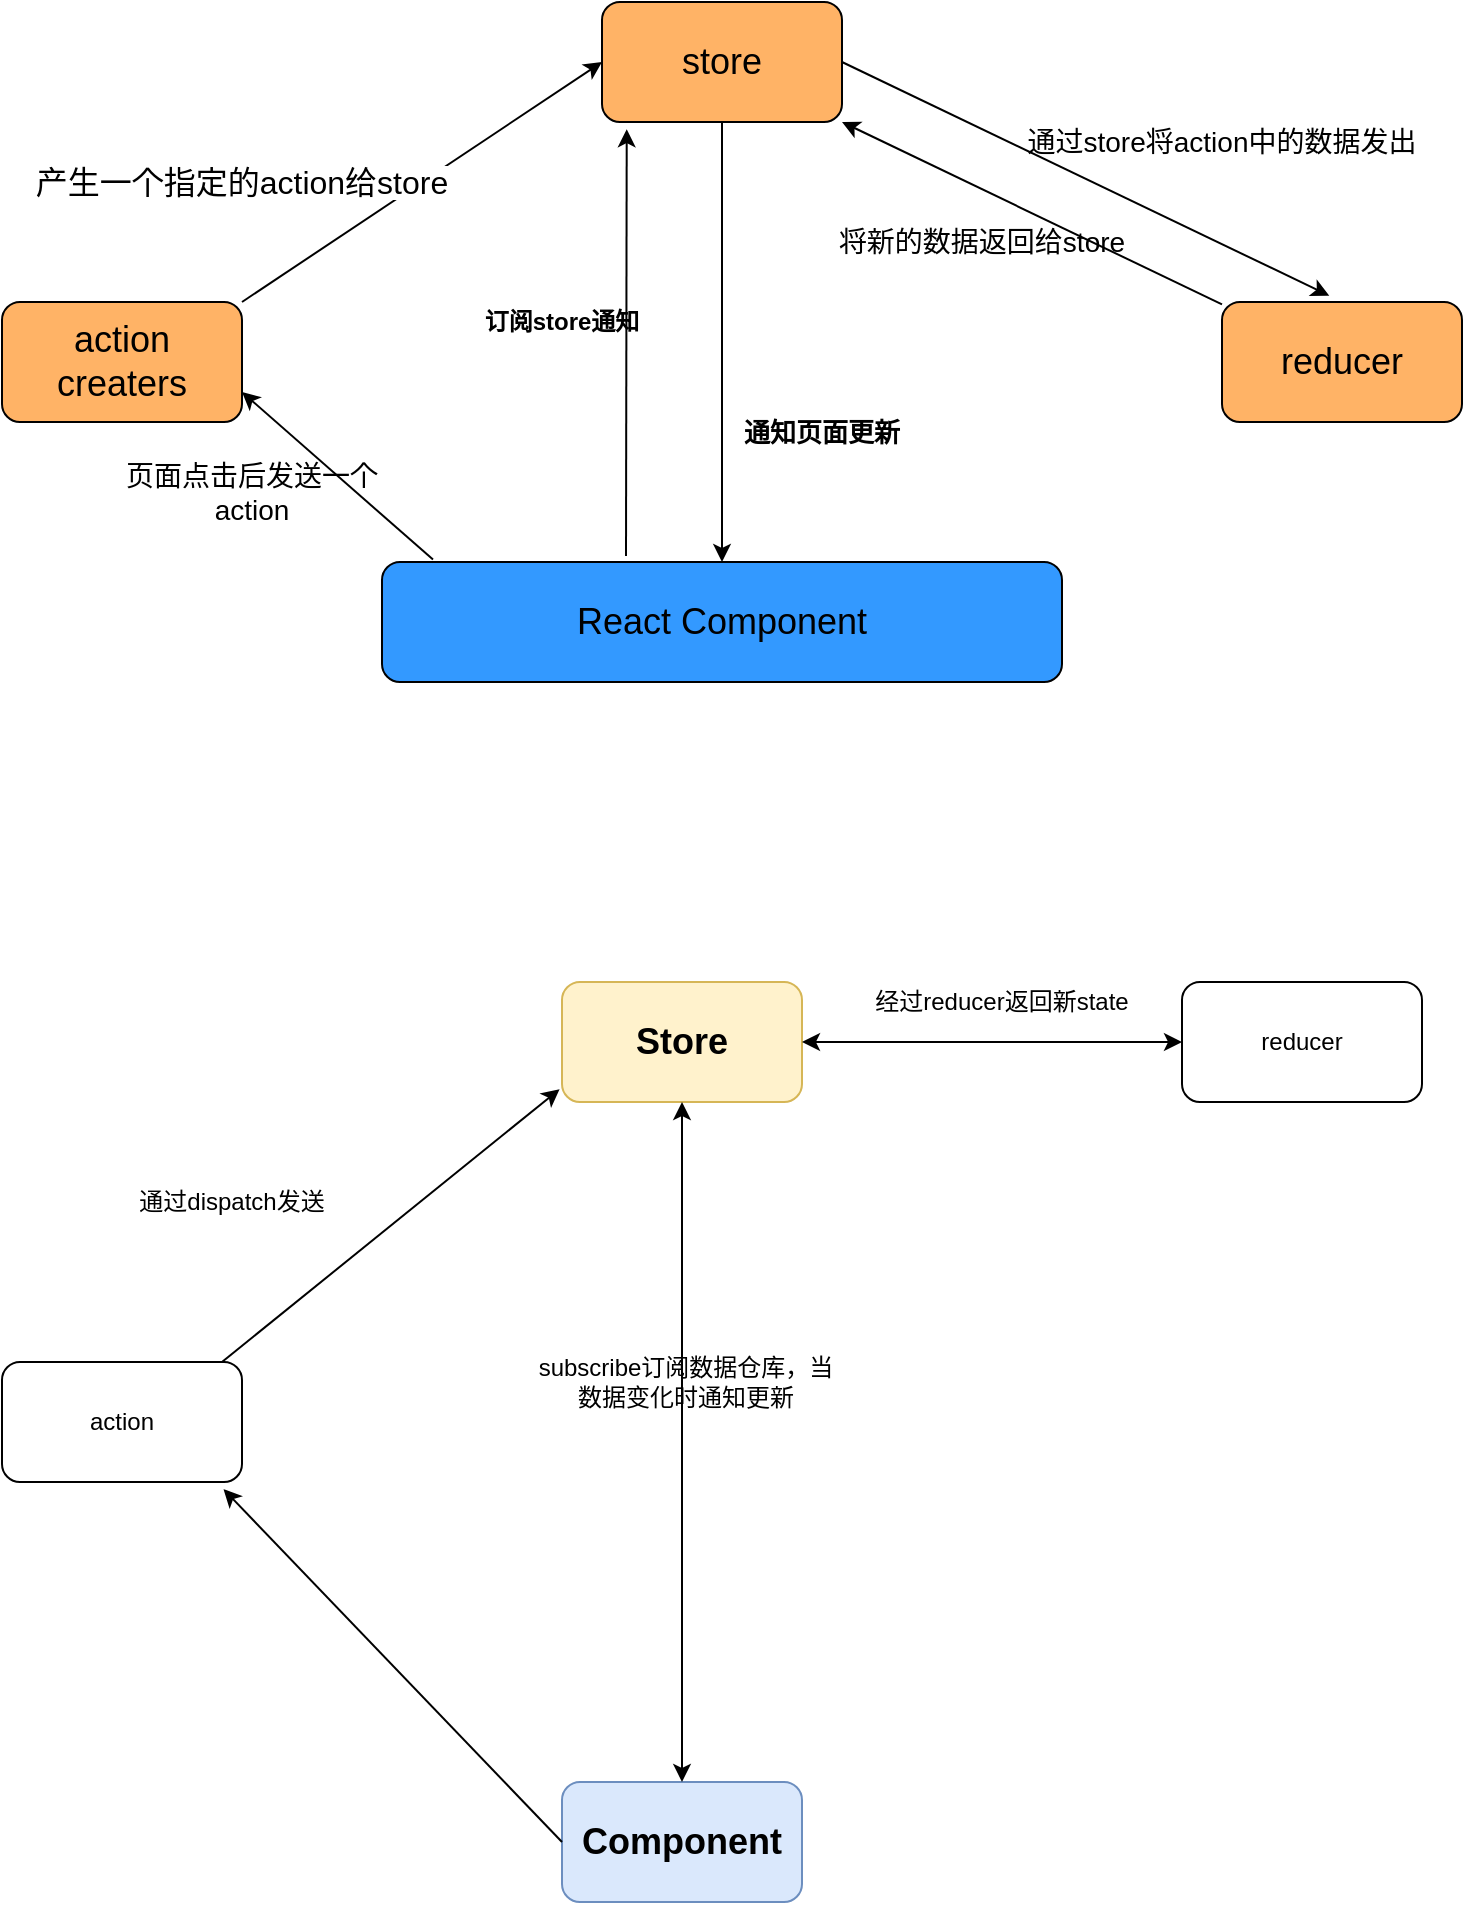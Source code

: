 <mxfile version="13.9.9" type="device"><diagram id="Xz2xjui_0wkhePZnKXxU" name="第 1 页"><mxGraphModel dx="1038" dy="607" grid="1" gridSize="10" guides="1" tooltips="1" connect="1" arrows="1" fold="1" page="1" pageScale="1" pageWidth="827" pageHeight="1169" math="0" shadow="0"><root><mxCell id="0"/><mxCell id="1" parent="0"/><mxCell id="25zhR3NLQz2KMZsxc6Qu-1" value="&lt;font style=&quot;font-size: 18px ; background-color: rgb(255 , 179 , 102)&quot;&gt;store&lt;/font&gt;" style="rounded=1;whiteSpace=wrap;html=1;fillColor=#FFB366;" parent="1" vertex="1"><mxGeometry x="360" y="160" width="120" height="60" as="geometry"/></mxCell><mxCell id="25zhR3NLQz2KMZsxc6Qu-2" value="&lt;font style=&quot;font-size: 18px&quot;&gt;React Component&lt;/font&gt;" style="rounded=1;whiteSpace=wrap;html=1;fillColor=#3399FF;" parent="1" vertex="1"><mxGeometry x="250" y="440" width="340" height="60" as="geometry"/></mxCell><mxCell id="25zhR3NLQz2KMZsxc6Qu-3" value="&lt;font style=&quot;font-size: 18px&quot;&gt;action creaters&lt;/font&gt;" style="rounded=1;whiteSpace=wrap;html=1;fillColor=#FFB366;" parent="1" vertex="1"><mxGeometry x="60" y="310" width="120" height="60" as="geometry"/></mxCell><mxCell id="25zhR3NLQz2KMZsxc6Qu-4" value="&lt;font style=&quot;font-size: 18px&quot;&gt;reducer&lt;/font&gt;" style="rounded=1;whiteSpace=wrap;html=1;fillColor=#FFB366;" parent="1" vertex="1"><mxGeometry x="670" y="310" width="120" height="60" as="geometry"/></mxCell><mxCell id="_jhhz5P9eS5bWOl4OTG7-1" value="" style="endArrow=classic;html=1;entryX=1;entryY=0.75;entryDx=0;entryDy=0;exitX=0.075;exitY=-0.02;exitDx=0;exitDy=0;exitPerimeter=0;" edge="1" parent="1" source="25zhR3NLQz2KMZsxc6Qu-2" target="25zhR3NLQz2KMZsxc6Qu-3"><mxGeometry width="50" height="50" relative="1" as="geometry"><mxPoint x="260" y="430" as="sourcePoint"/><mxPoint x="310" y="380" as="targetPoint"/></mxGeometry></mxCell><mxCell id="_jhhz5P9eS5bWOl4OTG7-2" value="&lt;font style=&quot;font-size: 14px&quot;&gt;页面点击后发送一个action&lt;/font&gt;" style="text;html=1;strokeColor=none;fillColor=none;align=center;verticalAlign=middle;whiteSpace=wrap;rounded=0;strokeWidth=4;" vertex="1" parent="1"><mxGeometry x="110" y="380" width="150" height="50" as="geometry"/></mxCell><mxCell id="_jhhz5P9eS5bWOl4OTG7-5" value="" style="endArrow=classic;html=1;entryX=0;entryY=0.5;entryDx=0;entryDy=0;exitX=1;exitY=0;exitDx=0;exitDy=0;" edge="1" parent="1" source="25zhR3NLQz2KMZsxc6Qu-3" target="25zhR3NLQz2KMZsxc6Qu-1"><mxGeometry width="50" height="50" relative="1" as="geometry"><mxPoint x="190" y="280" as="sourcePoint"/><mxPoint x="240" y="230" as="targetPoint"/></mxGeometry></mxCell><mxCell id="_jhhz5P9eS5bWOl4OTG7-7" value="&lt;span style=&quot;font-size: 16px ; background-color: rgb(255 , 255 , 255)&quot;&gt;产生一个指定的action给store&lt;/span&gt;" style="text;html=1;strokeColor=none;fillColor=none;align=center;verticalAlign=middle;whiteSpace=wrap;rounded=0;" vertex="1" parent="1"><mxGeometry x="70" y="240" width="220" height="20" as="geometry"/></mxCell><mxCell id="_jhhz5P9eS5bWOl4OTG7-8" value="" style="endArrow=classic;html=1;exitX=1;exitY=0.5;exitDx=0;exitDy=0;entryX=0.447;entryY=-0.053;entryDx=0;entryDy=0;entryPerimeter=0;" edge="1" parent="1" source="25zhR3NLQz2KMZsxc6Qu-1" target="25zhR3NLQz2KMZsxc6Qu-4"><mxGeometry width="50" height="50" relative="1" as="geometry"><mxPoint x="510" y="220" as="sourcePoint"/><mxPoint x="680" y="300" as="targetPoint"/></mxGeometry></mxCell><mxCell id="_jhhz5P9eS5bWOl4OTG7-9" value="&lt;font style=&quot;font-size: 14px&quot;&gt;通过store将action中的数据发出&lt;/font&gt;" style="text;html=1;strokeColor=none;fillColor=none;align=center;verticalAlign=middle;whiteSpace=wrap;rounded=0;" vertex="1" parent="1"><mxGeometry x="570" y="220" width="200" height="20" as="geometry"/></mxCell><mxCell id="_jhhz5P9eS5bWOl4OTG7-10" value="" style="endArrow=classic;html=1;entryX=1;entryY=1;entryDx=0;entryDy=0;" edge="1" parent="1" source="25zhR3NLQz2KMZsxc6Qu-4" target="25zhR3NLQz2KMZsxc6Qu-1"><mxGeometry width="50" height="50" relative="1" as="geometry"><mxPoint x="570" y="330" as="sourcePoint"/><mxPoint x="620" y="280" as="targetPoint"/></mxGeometry></mxCell><mxCell id="_jhhz5P9eS5bWOl4OTG7-11" value="&lt;font style=&quot;font-size: 14px&quot;&gt;将新的数据返回给store&lt;/font&gt;" style="text;html=1;strokeColor=none;fillColor=none;align=center;verticalAlign=middle;whiteSpace=wrap;rounded=0;" vertex="1" parent="1"><mxGeometry x="470" y="270" width="160" height="20" as="geometry"/></mxCell><mxCell id="_jhhz5P9eS5bWOl4OTG7-13" value="" style="endArrow=classic;html=1;exitX=0.5;exitY=1;exitDx=0;exitDy=0;entryX=0.5;entryY=0;entryDx=0;entryDy=0;" edge="1" parent="1" source="25zhR3NLQz2KMZsxc6Qu-1" target="25zhR3NLQz2KMZsxc6Qu-2"><mxGeometry width="50" height="50" relative="1" as="geometry"><mxPoint x="390" y="340" as="sourcePoint"/><mxPoint x="440" y="290" as="targetPoint"/></mxGeometry></mxCell><mxCell id="_jhhz5P9eS5bWOl4OTG7-14" value="" style="endArrow=classic;html=1;entryX=0.103;entryY=1.06;entryDx=0;entryDy=0;entryPerimeter=0;" edge="1" parent="1" target="25zhR3NLQz2KMZsxc6Qu-1"><mxGeometry width="50" height="50" relative="1" as="geometry"><mxPoint x="372" y="437" as="sourcePoint"/><mxPoint x="390" y="310" as="targetPoint"/></mxGeometry></mxCell><mxCell id="_jhhz5P9eS5bWOl4OTG7-15" value="&lt;b&gt;订阅store通知&lt;/b&gt;" style="text;html=1;strokeColor=none;fillColor=none;align=center;verticalAlign=middle;whiteSpace=wrap;rounded=0;" vertex="1" parent="1"><mxGeometry x="290" y="310" width="100" height="20" as="geometry"/></mxCell><mxCell id="_jhhz5P9eS5bWOl4OTG7-17" value="&lt;b&gt;&lt;font style=&quot;font-size: 13px&quot;&gt;通知页面更新&lt;/font&gt;&lt;/b&gt;" style="text;html=1;strokeColor=none;fillColor=none;align=center;verticalAlign=middle;whiteSpace=wrap;rounded=0;" vertex="1" parent="1"><mxGeometry x="400" y="360" width="140" height="30" as="geometry"/></mxCell><mxCell id="_jhhz5P9eS5bWOl4OTG7-18" value="&lt;font style=&quot;font-size: 18px&quot;&gt;&lt;b&gt;Store&lt;/b&gt;&lt;/font&gt;" style="rounded=1;whiteSpace=wrap;html=1;strokeWidth=1;fillColor=#fff2cc;strokeColor=#d6b656;" vertex="1" parent="1"><mxGeometry x="340" y="650" width="120" height="60" as="geometry"/></mxCell><mxCell id="_jhhz5P9eS5bWOl4OTG7-20" value="&lt;font style=&quot;font-size: 18px&quot;&gt;&lt;b&gt;Component&lt;/b&gt;&lt;/font&gt;" style="rounded=1;whiteSpace=wrap;html=1;strokeWidth=1;fillColor=#dae8fc;strokeColor=#6c8ebf;" vertex="1" parent="1"><mxGeometry x="340" y="1050" width="120" height="60" as="geometry"/></mxCell><mxCell id="_jhhz5P9eS5bWOl4OTG7-21" value="" style="endArrow=classic;html=1;exitX=0;exitY=0.5;exitDx=0;exitDy=0;entryX=0.923;entryY=1.06;entryDx=0;entryDy=0;entryPerimeter=0;" edge="1" parent="1" source="_jhhz5P9eS5bWOl4OTG7-20" target="_jhhz5P9eS5bWOl4OTG7-22"><mxGeometry width="50" height="50" relative="1" as="geometry"><mxPoint x="390" y="930" as="sourcePoint"/><mxPoint x="120" y="1080" as="targetPoint"/></mxGeometry></mxCell><mxCell id="_jhhz5P9eS5bWOl4OTG7-22" value="action" style="rounded=1;whiteSpace=wrap;html=1;strokeWidth=1;" vertex="1" parent="1"><mxGeometry x="60" y="840" width="120" height="60" as="geometry"/></mxCell><mxCell id="_jhhz5P9eS5bWOl4OTG7-30" value="" style="endArrow=classic;html=1;entryX=-0.01;entryY=0.893;entryDx=0;entryDy=0;entryPerimeter=0;" edge="1" parent="1" target="_jhhz5P9eS5bWOl4OTG7-18"><mxGeometry width="50" height="50" relative="1" as="geometry"><mxPoint x="170" y="840" as="sourcePoint"/><mxPoint x="220" y="790" as="targetPoint"/></mxGeometry></mxCell><mxCell id="_jhhz5P9eS5bWOl4OTG7-31" value="通过dispatch发送" style="text;html=1;strokeColor=none;fillColor=none;align=center;verticalAlign=middle;whiteSpace=wrap;rounded=0;" vertex="1" parent="1"><mxGeometry x="110" y="740" width="130" height="40" as="geometry"/></mxCell><mxCell id="_jhhz5P9eS5bWOl4OTG7-32" value="reducer" style="rounded=1;whiteSpace=wrap;html=1;strokeWidth=1;" vertex="1" parent="1"><mxGeometry x="650" y="650" width="120" height="60" as="geometry"/></mxCell><mxCell id="_jhhz5P9eS5bWOl4OTG7-33" value="" style="endArrow=classic;startArrow=classic;html=1;entryX=0;entryY=0.5;entryDx=0;entryDy=0;" edge="1" parent="1" source="_jhhz5P9eS5bWOl4OTG7-18" target="_jhhz5P9eS5bWOl4OTG7-32"><mxGeometry width="50" height="50" relative="1" as="geometry"><mxPoint x="550" y="720" as="sourcePoint"/><mxPoint x="600" y="670" as="targetPoint"/></mxGeometry></mxCell><mxCell id="_jhhz5P9eS5bWOl4OTG7-34" value="经过reducer返回新state" style="text;html=1;strokeColor=none;fillColor=none;align=center;verticalAlign=middle;whiteSpace=wrap;rounded=0;" vertex="1" parent="1"><mxGeometry x="480" y="650" width="160" height="20" as="geometry"/></mxCell><mxCell id="_jhhz5P9eS5bWOl4OTG7-39" value="" style="endArrow=classic;startArrow=classic;html=1;entryX=0.5;entryY=1;entryDx=0;entryDy=0;" edge="1" parent="1" source="_jhhz5P9eS5bWOl4OTG7-20" target="_jhhz5P9eS5bWOl4OTG7-18"><mxGeometry width="50" height="50" relative="1" as="geometry"><mxPoint x="390" y="800" as="sourcePoint"/><mxPoint x="440" y="750" as="targetPoint"/></mxGeometry></mxCell><mxCell id="_jhhz5P9eS5bWOl4OTG7-40" value="subscribe订阅数据仓库，当数据变化时通知更新" style="text;html=1;strokeColor=none;fillColor=none;align=center;verticalAlign=middle;whiteSpace=wrap;rounded=0;" vertex="1" parent="1"><mxGeometry x="324" y="820" width="156" height="60" as="geometry"/></mxCell></root></mxGraphModel></diagram></mxfile>